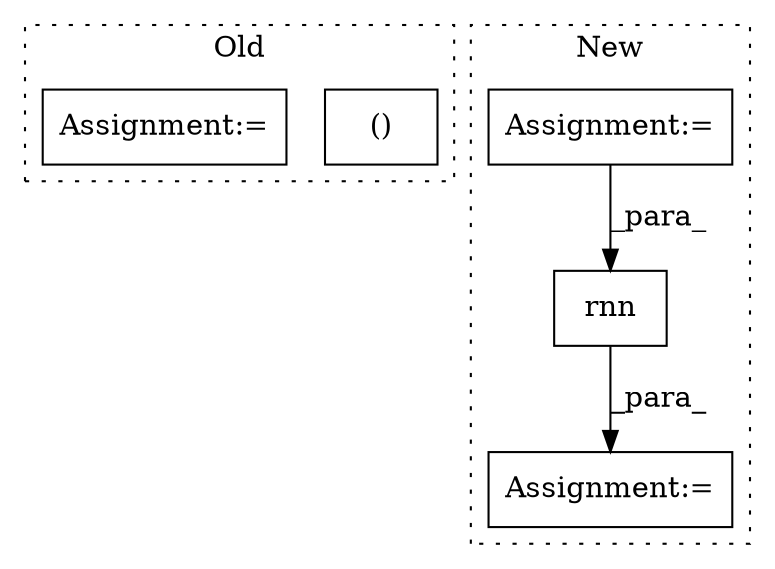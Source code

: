 digraph G {
subgraph cluster0 {
1 [label="()" a="106" s="33719" l="54" shape="box"];
5 [label="Assignment:=" a="7" s="33644" l="1" shape="box"];
label = "Old";
style="dotted";
}
subgraph cluster1 {
2 [label="rnn" a="32" s="32963,33000" l="4,1" shape="box"];
3 [label="Assignment:=" a="7" s="32947" l="2" shape="box"];
4 [label="Assignment:=" a="7" s="32515" l="1" shape="box"];
label = "New";
style="dotted";
}
2 -> 3 [label="_para_"];
4 -> 2 [label="_para_"];
}